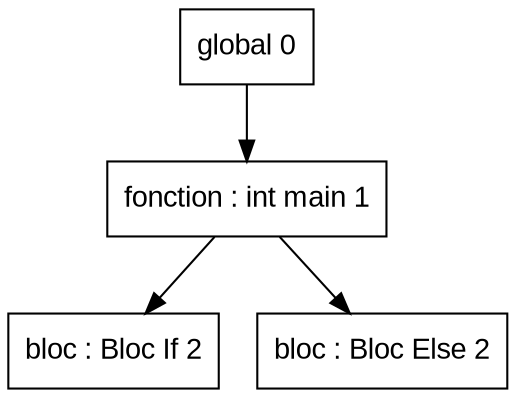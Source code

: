 digraph "tds"{

	node [fontname="Arial"];

	N2 [shape=record label="{ bloc : Bloc If  2
	}"];

	N3 [shape=record label="{ bloc : Bloc Else  2
	}"];

	N1 [shape=record label="{ fonction : int main 1
	}"];

	N0 [shape=record label="{ global 0
	}"];


	N0 -> N1; 
	N1 -> N2; 
	N1 -> N3; 
}
